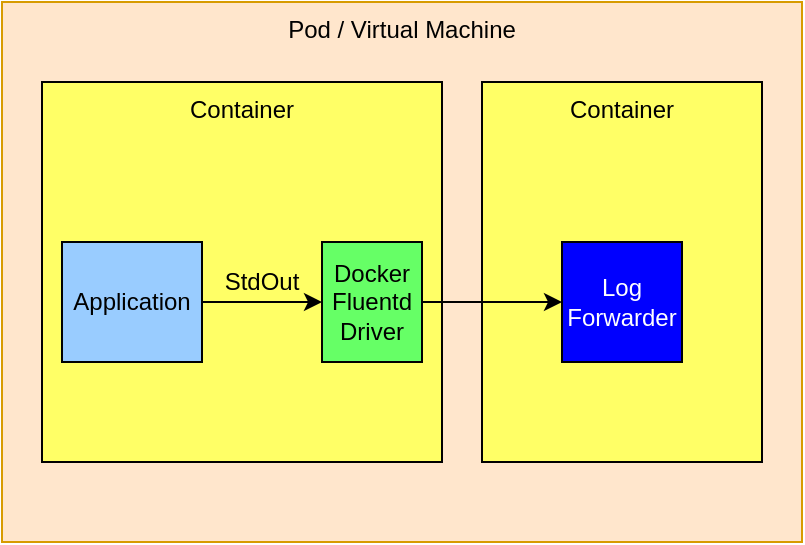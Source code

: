 <mxfile version="10.5.9" type="device"><diagram id="5SG5qToZW8ppSJovxSJi" name="Page-1"><mxGraphModel dx="2038" dy="1010" grid="1" gridSize="10" guides="1" tooltips="1" connect="1" arrows="1" fold="1" page="1" pageScale="1" pageWidth="1100" pageHeight="850" math="0" shadow="0"><root><mxCell id="0"/><mxCell id="1" parent="0"/><mxCell id="9aT_QH8r0z2hETMl-9oK-1" value="Pod / Virtual Machine" style="rounded=0;whiteSpace=wrap;html=1;verticalAlign=top;fillColor=#ffe6cc;strokeColor=#d79b00;" vertex="1" parent="1"><mxGeometry x="140" y="180" width="400" height="270" as="geometry"/></mxCell><mxCell id="9aT_QH8r0z2hETMl-9oK-2" value="Container" style="rounded=0;whiteSpace=wrap;html=1;labelPosition=center;verticalLabelPosition=middle;align=center;verticalAlign=top;fillColor=#FFFF66;" vertex="1" parent="1"><mxGeometry x="380" y="220" width="140" height="190" as="geometry"/></mxCell><mxCell id="lxpd2nfBq5wt9JYEahQR-1" value="Container" style="rounded=0;whiteSpace=wrap;html=1;labelPosition=center;verticalLabelPosition=middle;align=center;verticalAlign=top;fillColor=#FFFF66;" parent="1" vertex="1"><mxGeometry x="160" y="220" width="200" height="190" as="geometry"/></mxCell><mxCell id="lxpd2nfBq5wt9JYEahQR-2" value="Application" style="rounded=0;whiteSpace=wrap;html=1;fillColor=#99CCFF;" parent="1" vertex="1"><mxGeometry x="170" y="300" width="70" height="60" as="geometry"/></mxCell><mxCell id="lxpd2nfBq5wt9JYEahQR-3" value="Docker Fluentd Driver" style="rounded=0;whiteSpace=wrap;html=1;fillColor=#66FF66;" parent="1" vertex="1"><mxGeometry x="300" y="300" width="50" height="60" as="geometry"/></mxCell><mxCell id="lxpd2nfBq5wt9JYEahQR-4" value="" style="endArrow=classic;html=1;entryX=0;entryY=0.5;entryDx=0;entryDy=0;exitX=1;exitY=0.5;exitDx=0;exitDy=0;" parent="1" source="lxpd2nfBq5wt9JYEahQR-2" target="lxpd2nfBq5wt9JYEahQR-3" edge="1"><mxGeometry width="50" height="50" relative="1" as="geometry"><mxPoint x="170" y="480" as="sourcePoint"/><mxPoint x="220" y="430" as="targetPoint"/></mxGeometry></mxCell><mxCell id="lxpd2nfBq5wt9JYEahQR-5" value="StdOut" style="text;html=1;strokeColor=none;fillColor=none;align=center;verticalAlign=middle;whiteSpace=wrap;rounded=0;" parent="1" vertex="1"><mxGeometry x="250" y="310" width="40" height="20" as="geometry"/></mxCell><mxCell id="lxpd2nfBq5wt9JYEahQR-9" value="" style="endArrow=classic;html=1;exitX=1;exitY=0.5;exitDx=0;exitDy=0;jumpStyle=sharp;" parent="1" source="lxpd2nfBq5wt9JYEahQR-3" target="lxpd2nfBq5wt9JYEahQR-10" edge="1"><mxGeometry width="50" height="50" relative="1" as="geometry"><mxPoint x="400" y="340" as="sourcePoint"/><mxPoint x="415" y="370" as="targetPoint"/><Array as="points"><mxPoint x="415" y="330"/></Array></mxGeometry></mxCell><mxCell id="lxpd2nfBq5wt9JYEahQR-10" value="Log Forwarder" style="whiteSpace=wrap;html=1;aspect=fixed;fillColor=#0000FF;fontColor=#FFFFFF;" parent="1" vertex="1"><mxGeometry x="420" y="300" width="60" height="60" as="geometry"/></mxCell></root></mxGraphModel></diagram></mxfile>